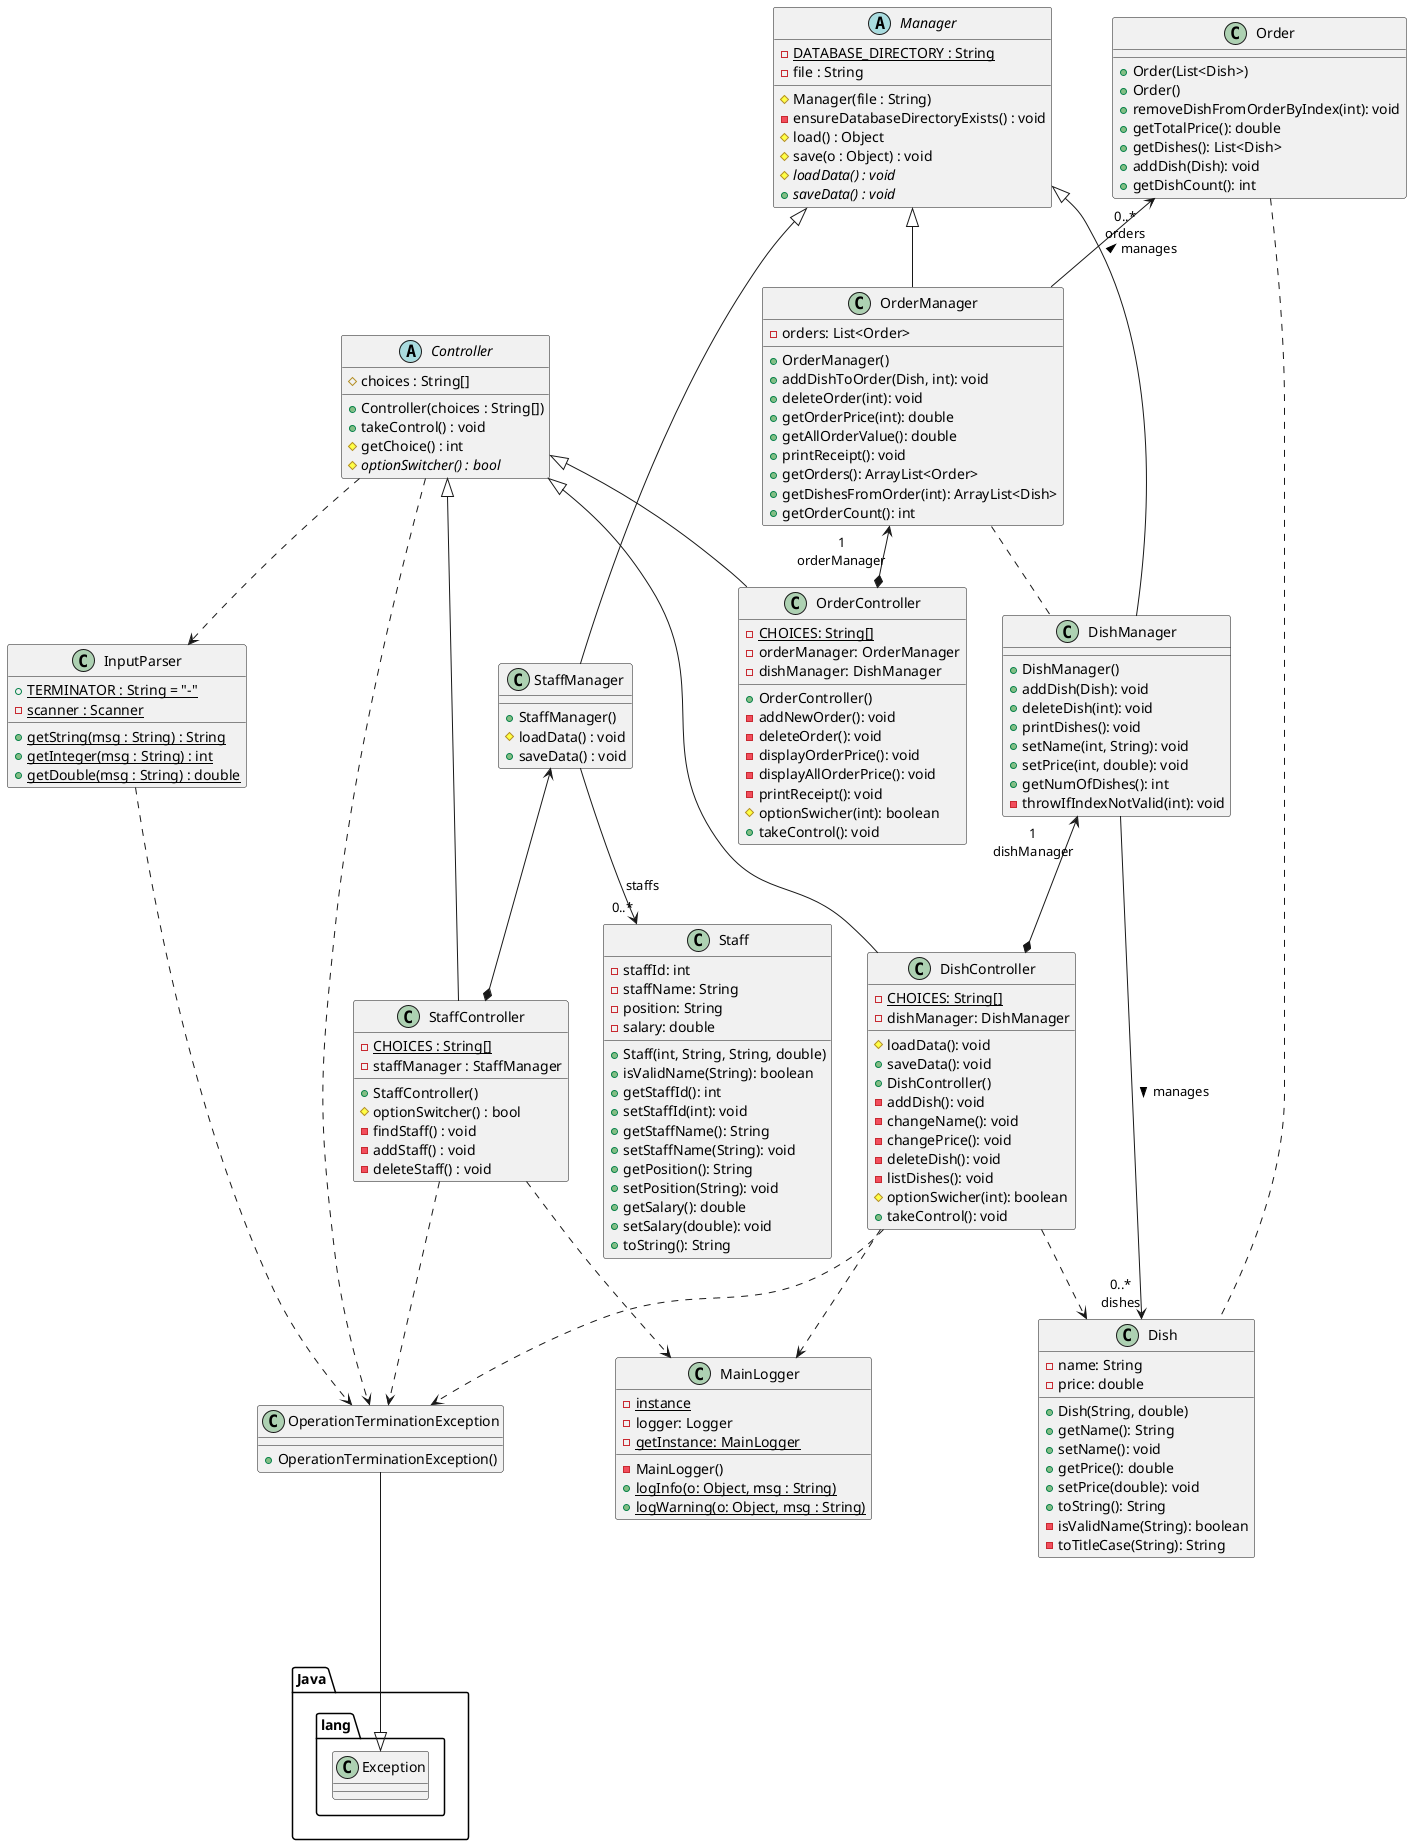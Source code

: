 @startuml
abstract class Manager {
-{static}DATABASE_DIRECTORY : String
-file : String
#Manager(file : String)
-ensureDatabaseDirectoryExists() : void
#load() : Object
#save(o : Object) : void
#{abstract}loadData() : void
+{abstract}saveData() : void
}

class StaffManager {
+StaffManager()
#loadData() : void
+saveData() : void
}

abstract class Controller {
#choices : String[]
+Controller(choices : String[])
+takeControl() : void
#getChoice() : int
#{abstract}optionSwitcher() : bool
}

class StaffController {
-{static}CHOICES : String[]
-staffManager : StaffManager
+StaffController()
#optionSwitcher() : bool
-findStaff() : void
-addStaff() : void
-deleteStaff() : void
}

class Staff {
    -staffId: int
    -staffName: String
    -position: String
    -salary: double
    +Staff(int, String, String, double)
    +isValidName(String): boolean
    +getStaffId(): int
    +setStaffId(int): void
    +getStaffName(): String
    +setStaffName(String): void
    +getPosition(): String
    +setPosition(String): void
    +getSalary(): double
    +setSalary(double): void
    +toString(): String
}

class InputParser {
+{static}TERMINATOR : String = "-"
-{static}scanner : Scanner
+{static}getString(msg : String) : String
+{static}getInteger(msg : String) : int
+{static}getDouble(msg : String) : double
}

class Dish {
    -name: String
    -price: double
    +Dish(String, double)
    +getName(): String
    +setName(): void
    +getPrice(): double
    +setPrice(double): void
    +toString(): String
    -isValidName(String): boolean
    -toTitleCase(String): String
}

class DishManager {
    +DishManager()
    +addDish(Dish): void
    +deleteDish(int): void
    +printDishes(): void
    +setName(int, String): void
    +setPrice(int, double): void
    +getNumOfDishes(): int
    -throwIfIndexNotValid(int): void
}

class DishController {
    -{static}CHOICES: String[]
    -dishManager: DishManager
    #loadData(): void
    +saveData(): void
    +DishController()
    -addDish(): void
    -changeName(): void
    -changePrice(): void
    -deleteDish(): void
    -listDishes(): void
    #optionSwicher(int): boolean
    +takeControl(): void
}

class MainLogger {
    -{static}instance
    -logger: Logger
    -MainLogger()
    -{static}getInstance: MainLogger
    +{static}logInfo(o: Object, msg : String)
    +{static}logWarning(o: Object, msg : String)
}

class OperationTerminationException {
    +OperationTerminationException()
}

'Exception
OperationTerminationException ---|> Java.lang.Exception
InputParser ..> OperationTerminationException
Controller ..> OperationTerminationException
StaffController ..> OperationTerminationException
DishController ..> OperationTerminationException

'Logger
DishController ..> MainLogger
StaffController ..> MainLogger

class Order {
    +Order(List<Dish>)
    +Order()
    +removeDishFromOrderByIndex(int): void
    +getTotalPrice(): double
    +getDishes(): List<Dish>
    +addDish(Dish): void
    +getDishCount(): int
}

class OrderManager {
    -orders: List<Order>
    +OrderManager()
    +addDishToOrder(Dish, int): void
    +deleteOrder(int): void
    +getOrderPrice(int): double
    +getAllOrderValue(): double
    +printReceipt(): void
    +getOrders(): ArrayList<Order>
    +getDishesFromOrder(int): ArrayList<Dish>
    +getOrderCount(): int
}

class OrderController {
    -{static}CHOICES: String[]
    -orderManager: OrderManager
    -dishManager: DishManager
    +OrderController()
    -addNewOrder(): void
    -deleteOrder(): void
    -displayOrderPrice(): void
    -displayAllOrderPrice(): void
    -printReceipt(): void
    #optionSwicher(int): boolean
    +takeControl(): void
}

'Staff relations
Manager <|--- StaffManager
StaffManager <--* StaffController
Controller <|--- StaffController
Controller ..> InputParser
StaffManager --> "0..*" Staff : staffs

'Dish relations
Manager <|-- DishManager
Controller <|-- DishController
Dish "0..*\ndishes" <-- DishManager: manages <
DishManager "1\ndishManager" <--* DishController
DishController .-> Dish

'Order relations
Manager <|-- OrderManager
Controller <|-- OrderController
Order "0..*\norders" <-- OrderManager: manages <
OrderManager "1\norderManager" <--* OrderController
OrderManager .. DishManager
Order .. Dish

@enduml